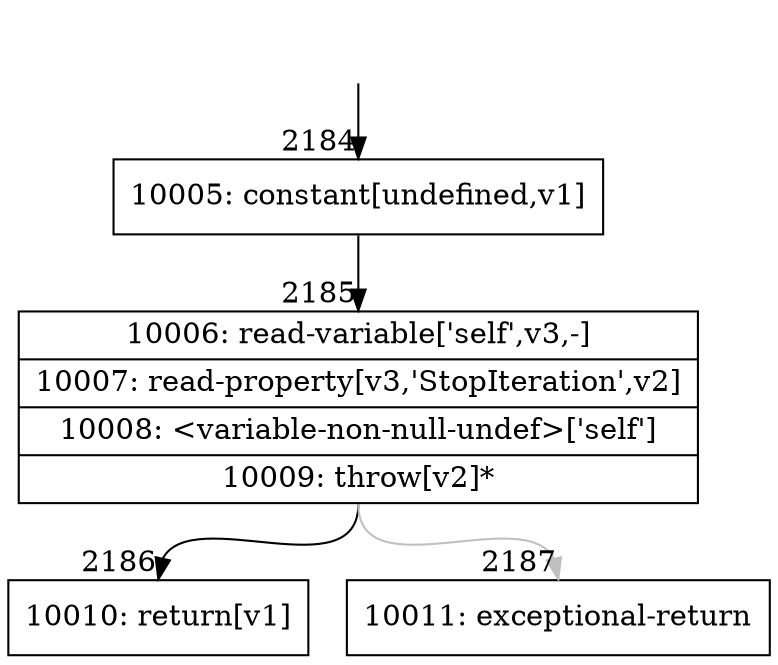 digraph {
rankdir="TD"
BB_entry167[shape=none,label=""];
BB_entry167 -> BB2184 [tailport=s, headport=n, headlabel="    2184"]
BB2184 [shape=record label="{10005: constant[undefined,v1]}" ] 
BB2184 -> BB2185 [tailport=s, headport=n, headlabel="      2185"]
BB2185 [shape=record label="{10006: read-variable['self',v3,-]|10007: read-property[v3,'StopIteration',v2]|10008: \<variable-non-null-undef\>['self']|10009: throw[v2]*}" ] 
BB2185 -> BB2186 [tailport=s, headport=n, headlabel="      2186"]
BB2185 -> BB2187 [tailport=s, headport=n, color=gray, headlabel="      2187"]
BB2186 [shape=record label="{10010: return[v1]}" ] 
BB2187 [shape=record label="{10011: exceptional-return}" ] 
//#$~ 1325
}
